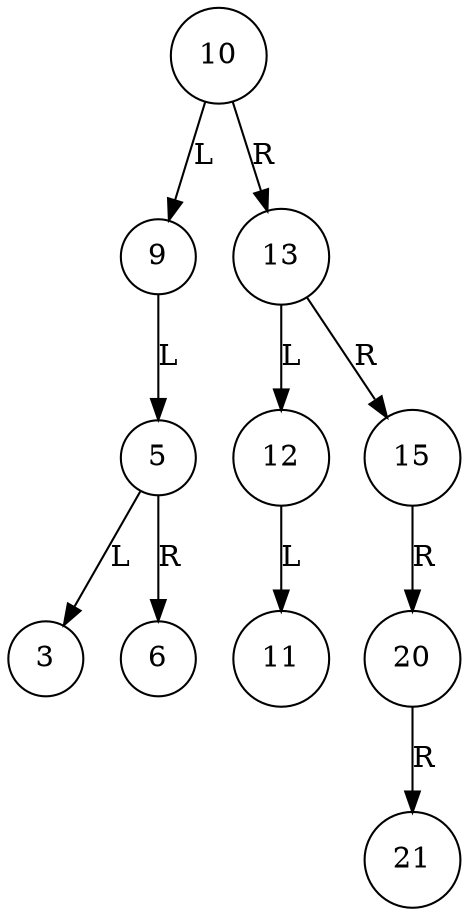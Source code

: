 digraph Tree {
node [shape=circle];
splines=polyline;
rankdir=TB;
"10" -> "9" [label="L", dir=both, arrowhead=normal, arrowtail=none];
"9" -> "5" [label="L", dir=both, arrowhead=normal, arrowtail=none];
"5" -> "3" [label="L", dir=both, arrowhead=normal, arrowtail=none];
"5" -> "6" [label="R", dir=both, arrowhead=normal, arrowtail=none];
"10" -> "13" [label="R", dir=both, arrowhead=normal, arrowtail=none];
"13" -> "12" [label="L", dir=both, arrowhead=normal, arrowtail=none];
"12" -> "11" [label="L", dir=both, arrowhead=normal, arrowtail=none];
"13" -> "15" [label="R", dir=both, arrowhead=normal, arrowtail=none];
"15" -> "20" [label="R", dir=both, arrowhead=normal, arrowtail=none];
"20" -> "21" [label="R", dir=both, arrowhead=normal, arrowtail=none];
}
